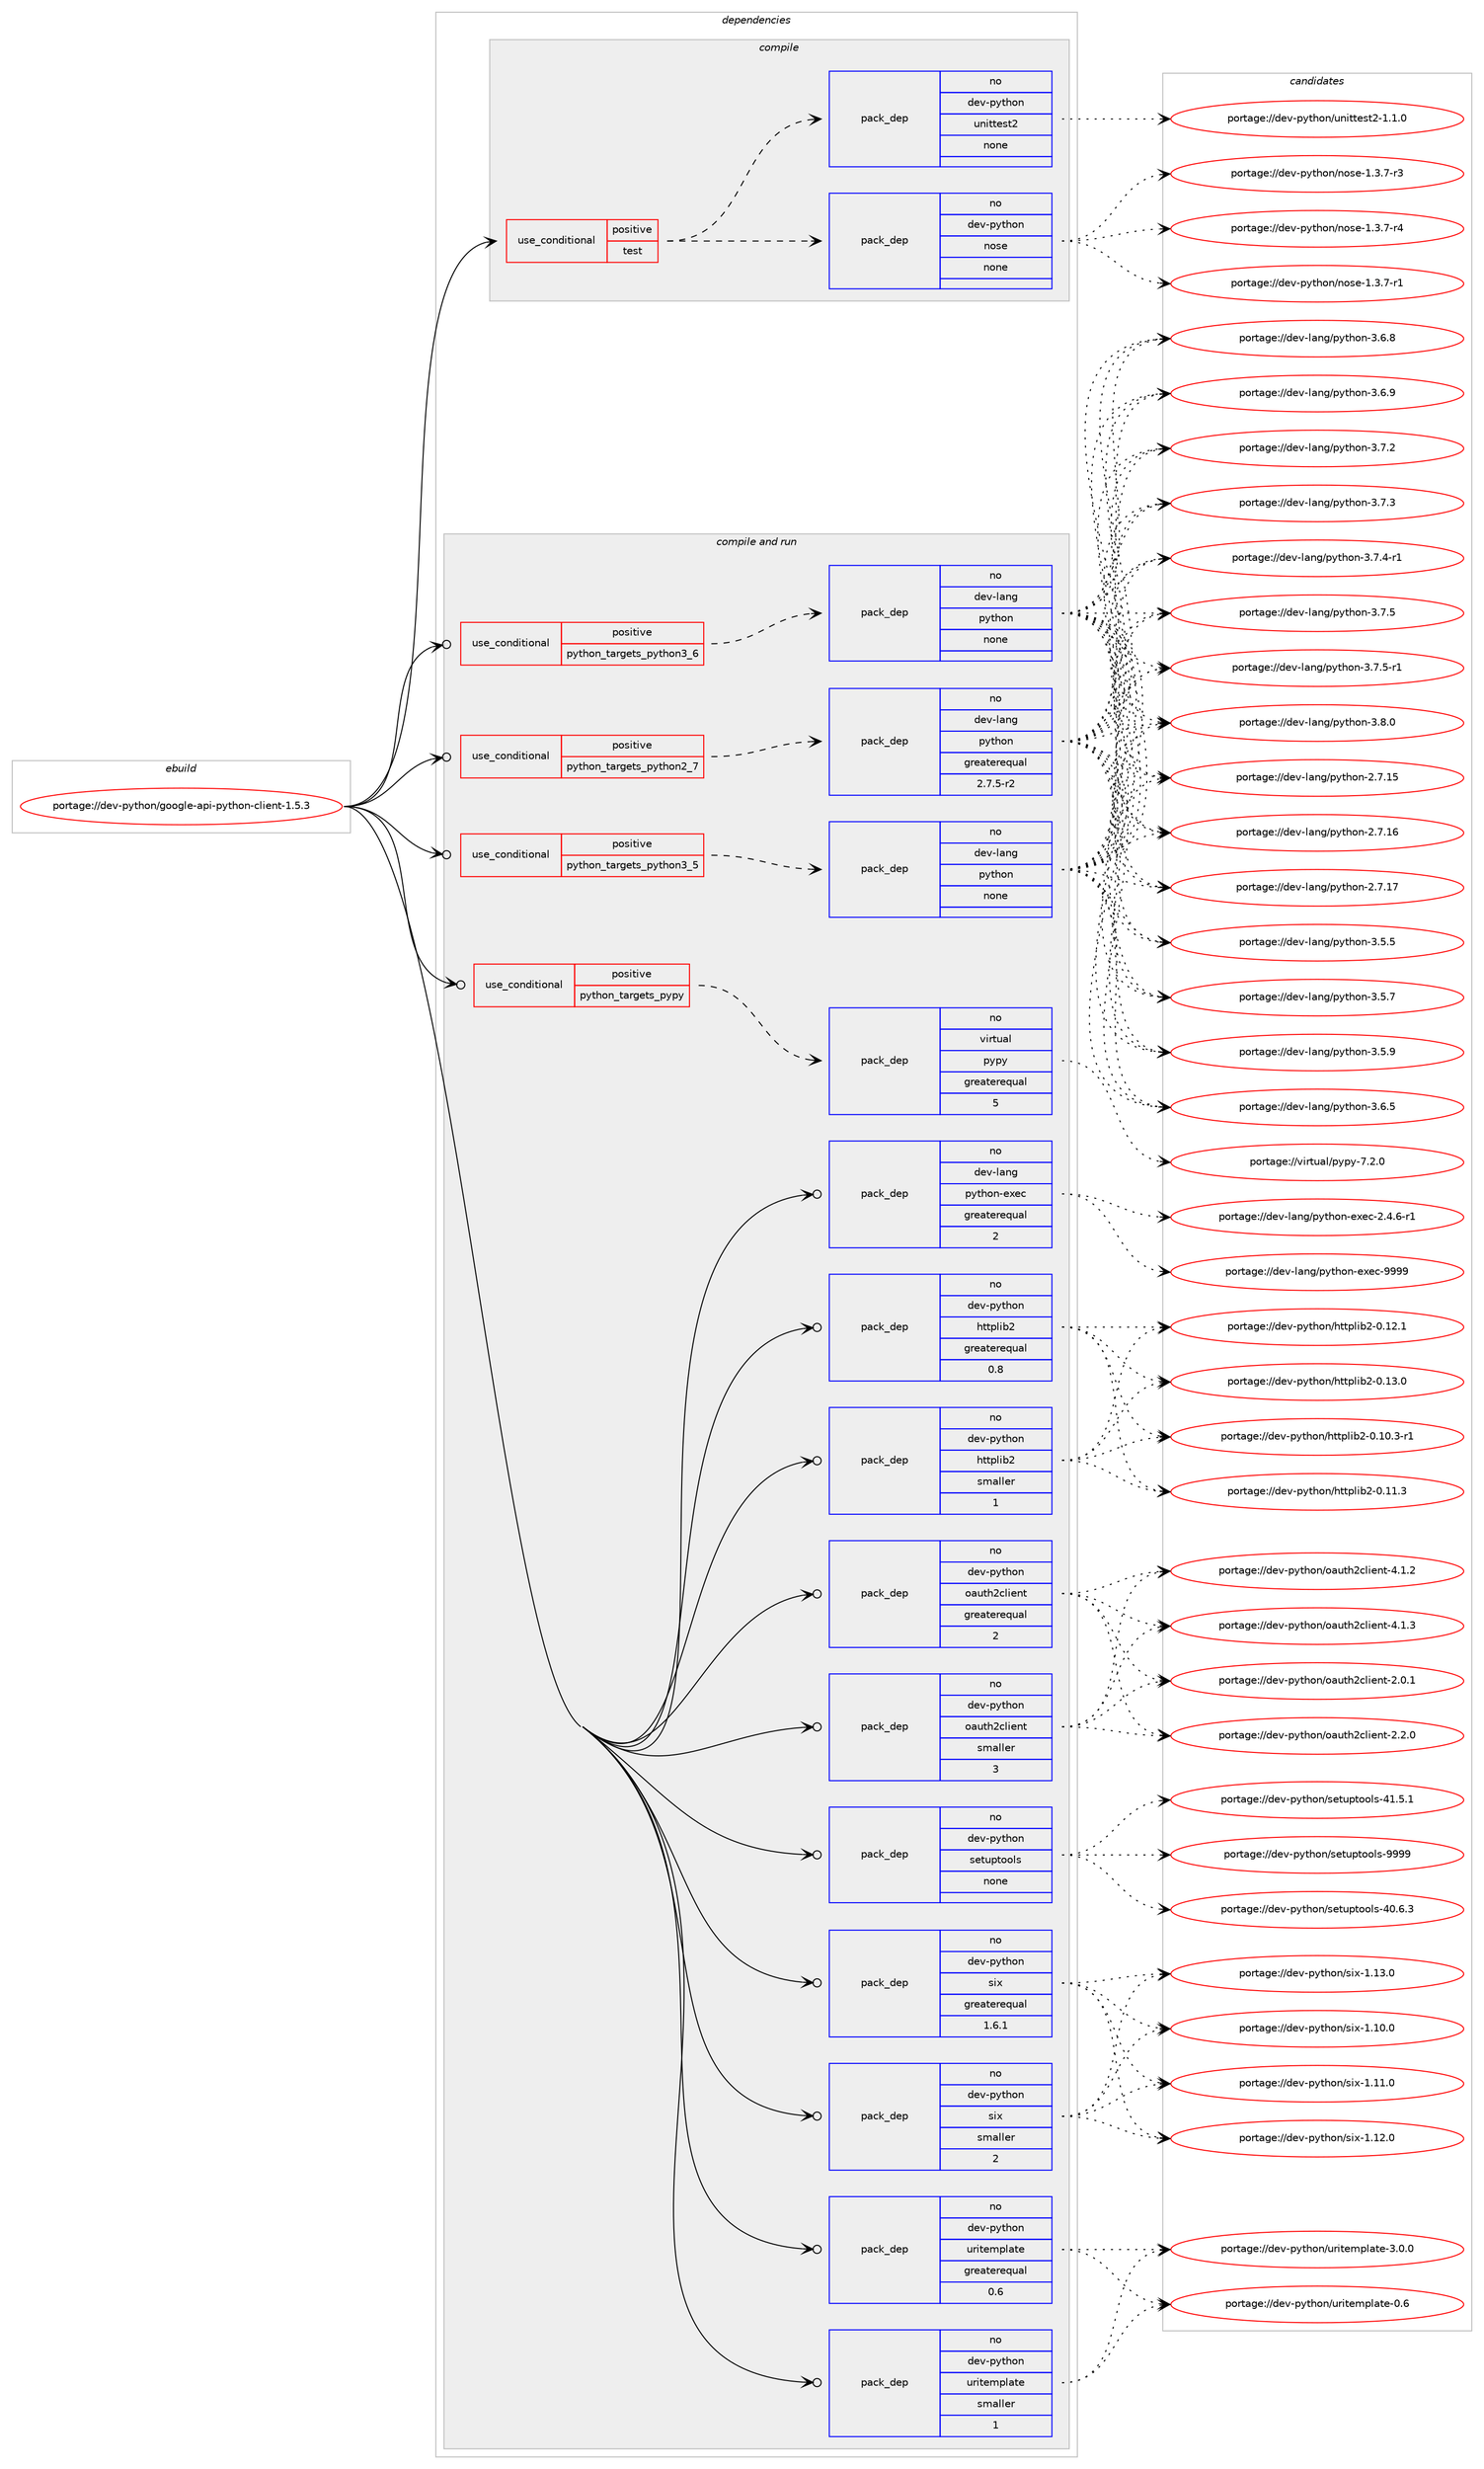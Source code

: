 digraph prolog {

# *************
# Graph options
# *************

newrank=true;
concentrate=true;
compound=true;
graph [rankdir=LR,fontname=Helvetica,fontsize=10,ranksep=1.5];#, ranksep=2.5, nodesep=0.2];
edge  [arrowhead=vee];
node  [fontname=Helvetica,fontsize=10];

# **********
# The ebuild
# **********

subgraph cluster_leftcol {
color=gray;
rank=same;
label=<<i>ebuild</i>>;
id [label="portage://dev-python/google-api-python-client-1.5.3", color=red, width=4, href="../dev-python/google-api-python-client-1.5.3.svg"];
}

# ****************
# The dependencies
# ****************

subgraph cluster_midcol {
color=gray;
label=<<i>dependencies</i>>;
subgraph cluster_compile {
fillcolor="#eeeeee";
style=filled;
label=<<i>compile</i>>;
subgraph cond29340 {
dependency141805 [label=<<TABLE BORDER="0" CELLBORDER="1" CELLSPACING="0" CELLPADDING="4"><TR><TD ROWSPAN="3" CELLPADDING="10">use_conditional</TD></TR><TR><TD>positive</TD></TR><TR><TD>test</TD></TR></TABLE>>, shape=none, color=red];
subgraph pack109144 {
dependency141806 [label=<<TABLE BORDER="0" CELLBORDER="1" CELLSPACING="0" CELLPADDING="4" WIDTH="220"><TR><TD ROWSPAN="6" CELLPADDING="30">pack_dep</TD></TR><TR><TD WIDTH="110">no</TD></TR><TR><TD>dev-python</TD></TR><TR><TD>nose</TD></TR><TR><TD>none</TD></TR><TR><TD></TD></TR></TABLE>>, shape=none, color=blue];
}
dependency141805:e -> dependency141806:w [weight=20,style="dashed",arrowhead="vee"];
subgraph pack109145 {
dependency141807 [label=<<TABLE BORDER="0" CELLBORDER="1" CELLSPACING="0" CELLPADDING="4" WIDTH="220"><TR><TD ROWSPAN="6" CELLPADDING="30">pack_dep</TD></TR><TR><TD WIDTH="110">no</TD></TR><TR><TD>dev-python</TD></TR><TR><TD>unittest2</TD></TR><TR><TD>none</TD></TR><TR><TD></TD></TR></TABLE>>, shape=none, color=blue];
}
dependency141805:e -> dependency141807:w [weight=20,style="dashed",arrowhead="vee"];
}
id:e -> dependency141805:w [weight=20,style="solid",arrowhead="vee"];
}
subgraph cluster_compileandrun {
fillcolor="#eeeeee";
style=filled;
label=<<i>compile and run</i>>;
subgraph cond29341 {
dependency141808 [label=<<TABLE BORDER="0" CELLBORDER="1" CELLSPACING="0" CELLPADDING="4"><TR><TD ROWSPAN="3" CELLPADDING="10">use_conditional</TD></TR><TR><TD>positive</TD></TR><TR><TD>python_targets_pypy</TD></TR></TABLE>>, shape=none, color=red];
subgraph pack109146 {
dependency141809 [label=<<TABLE BORDER="0" CELLBORDER="1" CELLSPACING="0" CELLPADDING="4" WIDTH="220"><TR><TD ROWSPAN="6" CELLPADDING="30">pack_dep</TD></TR><TR><TD WIDTH="110">no</TD></TR><TR><TD>virtual</TD></TR><TR><TD>pypy</TD></TR><TR><TD>greaterequal</TD></TR><TR><TD>5</TD></TR></TABLE>>, shape=none, color=blue];
}
dependency141808:e -> dependency141809:w [weight=20,style="dashed",arrowhead="vee"];
}
id:e -> dependency141808:w [weight=20,style="solid",arrowhead="odotvee"];
subgraph cond29342 {
dependency141810 [label=<<TABLE BORDER="0" CELLBORDER="1" CELLSPACING="0" CELLPADDING="4"><TR><TD ROWSPAN="3" CELLPADDING="10">use_conditional</TD></TR><TR><TD>positive</TD></TR><TR><TD>python_targets_python2_7</TD></TR></TABLE>>, shape=none, color=red];
subgraph pack109147 {
dependency141811 [label=<<TABLE BORDER="0" CELLBORDER="1" CELLSPACING="0" CELLPADDING="4" WIDTH="220"><TR><TD ROWSPAN="6" CELLPADDING="30">pack_dep</TD></TR><TR><TD WIDTH="110">no</TD></TR><TR><TD>dev-lang</TD></TR><TR><TD>python</TD></TR><TR><TD>greaterequal</TD></TR><TR><TD>2.7.5-r2</TD></TR></TABLE>>, shape=none, color=blue];
}
dependency141810:e -> dependency141811:w [weight=20,style="dashed",arrowhead="vee"];
}
id:e -> dependency141810:w [weight=20,style="solid",arrowhead="odotvee"];
subgraph cond29343 {
dependency141812 [label=<<TABLE BORDER="0" CELLBORDER="1" CELLSPACING="0" CELLPADDING="4"><TR><TD ROWSPAN="3" CELLPADDING="10">use_conditional</TD></TR><TR><TD>positive</TD></TR><TR><TD>python_targets_python3_5</TD></TR></TABLE>>, shape=none, color=red];
subgraph pack109148 {
dependency141813 [label=<<TABLE BORDER="0" CELLBORDER="1" CELLSPACING="0" CELLPADDING="4" WIDTH="220"><TR><TD ROWSPAN="6" CELLPADDING="30">pack_dep</TD></TR><TR><TD WIDTH="110">no</TD></TR><TR><TD>dev-lang</TD></TR><TR><TD>python</TD></TR><TR><TD>none</TD></TR><TR><TD></TD></TR></TABLE>>, shape=none, color=blue];
}
dependency141812:e -> dependency141813:w [weight=20,style="dashed",arrowhead="vee"];
}
id:e -> dependency141812:w [weight=20,style="solid",arrowhead="odotvee"];
subgraph cond29344 {
dependency141814 [label=<<TABLE BORDER="0" CELLBORDER="1" CELLSPACING="0" CELLPADDING="4"><TR><TD ROWSPAN="3" CELLPADDING="10">use_conditional</TD></TR><TR><TD>positive</TD></TR><TR><TD>python_targets_python3_6</TD></TR></TABLE>>, shape=none, color=red];
subgraph pack109149 {
dependency141815 [label=<<TABLE BORDER="0" CELLBORDER="1" CELLSPACING="0" CELLPADDING="4" WIDTH="220"><TR><TD ROWSPAN="6" CELLPADDING="30">pack_dep</TD></TR><TR><TD WIDTH="110">no</TD></TR><TR><TD>dev-lang</TD></TR><TR><TD>python</TD></TR><TR><TD>none</TD></TR><TR><TD></TD></TR></TABLE>>, shape=none, color=blue];
}
dependency141814:e -> dependency141815:w [weight=20,style="dashed",arrowhead="vee"];
}
id:e -> dependency141814:w [weight=20,style="solid",arrowhead="odotvee"];
subgraph pack109150 {
dependency141816 [label=<<TABLE BORDER="0" CELLBORDER="1" CELLSPACING="0" CELLPADDING="4" WIDTH="220"><TR><TD ROWSPAN="6" CELLPADDING="30">pack_dep</TD></TR><TR><TD WIDTH="110">no</TD></TR><TR><TD>dev-lang</TD></TR><TR><TD>python-exec</TD></TR><TR><TD>greaterequal</TD></TR><TR><TD>2</TD></TR></TABLE>>, shape=none, color=blue];
}
id:e -> dependency141816:w [weight=20,style="solid",arrowhead="odotvee"];
subgraph pack109151 {
dependency141817 [label=<<TABLE BORDER="0" CELLBORDER="1" CELLSPACING="0" CELLPADDING="4" WIDTH="220"><TR><TD ROWSPAN="6" CELLPADDING="30">pack_dep</TD></TR><TR><TD WIDTH="110">no</TD></TR><TR><TD>dev-python</TD></TR><TR><TD>httplib2</TD></TR><TR><TD>greaterequal</TD></TR><TR><TD>0.8</TD></TR></TABLE>>, shape=none, color=blue];
}
id:e -> dependency141817:w [weight=20,style="solid",arrowhead="odotvee"];
subgraph pack109152 {
dependency141818 [label=<<TABLE BORDER="0" CELLBORDER="1" CELLSPACING="0" CELLPADDING="4" WIDTH="220"><TR><TD ROWSPAN="6" CELLPADDING="30">pack_dep</TD></TR><TR><TD WIDTH="110">no</TD></TR><TR><TD>dev-python</TD></TR><TR><TD>httplib2</TD></TR><TR><TD>smaller</TD></TR><TR><TD>1</TD></TR></TABLE>>, shape=none, color=blue];
}
id:e -> dependency141818:w [weight=20,style="solid",arrowhead="odotvee"];
subgraph pack109153 {
dependency141819 [label=<<TABLE BORDER="0" CELLBORDER="1" CELLSPACING="0" CELLPADDING="4" WIDTH="220"><TR><TD ROWSPAN="6" CELLPADDING="30">pack_dep</TD></TR><TR><TD WIDTH="110">no</TD></TR><TR><TD>dev-python</TD></TR><TR><TD>oauth2client</TD></TR><TR><TD>greaterequal</TD></TR><TR><TD>2</TD></TR></TABLE>>, shape=none, color=blue];
}
id:e -> dependency141819:w [weight=20,style="solid",arrowhead="odotvee"];
subgraph pack109154 {
dependency141820 [label=<<TABLE BORDER="0" CELLBORDER="1" CELLSPACING="0" CELLPADDING="4" WIDTH="220"><TR><TD ROWSPAN="6" CELLPADDING="30">pack_dep</TD></TR><TR><TD WIDTH="110">no</TD></TR><TR><TD>dev-python</TD></TR><TR><TD>oauth2client</TD></TR><TR><TD>smaller</TD></TR><TR><TD>3</TD></TR></TABLE>>, shape=none, color=blue];
}
id:e -> dependency141820:w [weight=20,style="solid",arrowhead="odotvee"];
subgraph pack109155 {
dependency141821 [label=<<TABLE BORDER="0" CELLBORDER="1" CELLSPACING="0" CELLPADDING="4" WIDTH="220"><TR><TD ROWSPAN="6" CELLPADDING="30">pack_dep</TD></TR><TR><TD WIDTH="110">no</TD></TR><TR><TD>dev-python</TD></TR><TR><TD>setuptools</TD></TR><TR><TD>none</TD></TR><TR><TD></TD></TR></TABLE>>, shape=none, color=blue];
}
id:e -> dependency141821:w [weight=20,style="solid",arrowhead="odotvee"];
subgraph pack109156 {
dependency141822 [label=<<TABLE BORDER="0" CELLBORDER="1" CELLSPACING="0" CELLPADDING="4" WIDTH="220"><TR><TD ROWSPAN="6" CELLPADDING="30">pack_dep</TD></TR><TR><TD WIDTH="110">no</TD></TR><TR><TD>dev-python</TD></TR><TR><TD>six</TD></TR><TR><TD>greaterequal</TD></TR><TR><TD>1.6.1</TD></TR></TABLE>>, shape=none, color=blue];
}
id:e -> dependency141822:w [weight=20,style="solid",arrowhead="odotvee"];
subgraph pack109157 {
dependency141823 [label=<<TABLE BORDER="0" CELLBORDER="1" CELLSPACING="0" CELLPADDING="4" WIDTH="220"><TR><TD ROWSPAN="6" CELLPADDING="30">pack_dep</TD></TR><TR><TD WIDTH="110">no</TD></TR><TR><TD>dev-python</TD></TR><TR><TD>six</TD></TR><TR><TD>smaller</TD></TR><TR><TD>2</TD></TR></TABLE>>, shape=none, color=blue];
}
id:e -> dependency141823:w [weight=20,style="solid",arrowhead="odotvee"];
subgraph pack109158 {
dependency141824 [label=<<TABLE BORDER="0" CELLBORDER="1" CELLSPACING="0" CELLPADDING="4" WIDTH="220"><TR><TD ROWSPAN="6" CELLPADDING="30">pack_dep</TD></TR><TR><TD WIDTH="110">no</TD></TR><TR><TD>dev-python</TD></TR><TR><TD>uritemplate</TD></TR><TR><TD>greaterequal</TD></TR><TR><TD>0.6</TD></TR></TABLE>>, shape=none, color=blue];
}
id:e -> dependency141824:w [weight=20,style="solid",arrowhead="odotvee"];
subgraph pack109159 {
dependency141825 [label=<<TABLE BORDER="0" CELLBORDER="1" CELLSPACING="0" CELLPADDING="4" WIDTH="220"><TR><TD ROWSPAN="6" CELLPADDING="30">pack_dep</TD></TR><TR><TD WIDTH="110">no</TD></TR><TR><TD>dev-python</TD></TR><TR><TD>uritemplate</TD></TR><TR><TD>smaller</TD></TR><TR><TD>1</TD></TR></TABLE>>, shape=none, color=blue];
}
id:e -> dependency141825:w [weight=20,style="solid",arrowhead="odotvee"];
}
subgraph cluster_run {
fillcolor="#eeeeee";
style=filled;
label=<<i>run</i>>;
}
}

# **************
# The candidates
# **************

subgraph cluster_choices {
rank=same;
color=gray;
label=<<i>candidates</i>>;

subgraph choice109144 {
color=black;
nodesep=1;
choiceportage10010111845112121116104111110471101111151014549465146554511449 [label="portage://dev-python/nose-1.3.7-r1", color=red, width=4,href="../dev-python/nose-1.3.7-r1.svg"];
choiceportage10010111845112121116104111110471101111151014549465146554511451 [label="portage://dev-python/nose-1.3.7-r3", color=red, width=4,href="../dev-python/nose-1.3.7-r3.svg"];
choiceportage10010111845112121116104111110471101111151014549465146554511452 [label="portage://dev-python/nose-1.3.7-r4", color=red, width=4,href="../dev-python/nose-1.3.7-r4.svg"];
dependency141806:e -> choiceportage10010111845112121116104111110471101111151014549465146554511449:w [style=dotted,weight="100"];
dependency141806:e -> choiceportage10010111845112121116104111110471101111151014549465146554511451:w [style=dotted,weight="100"];
dependency141806:e -> choiceportage10010111845112121116104111110471101111151014549465146554511452:w [style=dotted,weight="100"];
}
subgraph choice109145 {
color=black;
nodesep=1;
choiceportage100101118451121211161041111104711711010511611610111511650454946494648 [label="portage://dev-python/unittest2-1.1.0", color=red, width=4,href="../dev-python/unittest2-1.1.0.svg"];
dependency141807:e -> choiceportage100101118451121211161041111104711711010511611610111511650454946494648:w [style=dotted,weight="100"];
}
subgraph choice109146 {
color=black;
nodesep=1;
choiceportage1181051141161179710847112121112121455546504648 [label="portage://virtual/pypy-7.2.0", color=red, width=4,href="../virtual/pypy-7.2.0.svg"];
dependency141809:e -> choiceportage1181051141161179710847112121112121455546504648:w [style=dotted,weight="100"];
}
subgraph choice109147 {
color=black;
nodesep=1;
choiceportage10010111845108971101034711212111610411111045504655464953 [label="portage://dev-lang/python-2.7.15", color=red, width=4,href="../dev-lang/python-2.7.15.svg"];
choiceportage10010111845108971101034711212111610411111045504655464954 [label="portage://dev-lang/python-2.7.16", color=red, width=4,href="../dev-lang/python-2.7.16.svg"];
choiceportage10010111845108971101034711212111610411111045504655464955 [label="portage://dev-lang/python-2.7.17", color=red, width=4,href="../dev-lang/python-2.7.17.svg"];
choiceportage100101118451089711010347112121116104111110455146534653 [label="portage://dev-lang/python-3.5.5", color=red, width=4,href="../dev-lang/python-3.5.5.svg"];
choiceportage100101118451089711010347112121116104111110455146534655 [label="portage://dev-lang/python-3.5.7", color=red, width=4,href="../dev-lang/python-3.5.7.svg"];
choiceportage100101118451089711010347112121116104111110455146534657 [label="portage://dev-lang/python-3.5.9", color=red, width=4,href="../dev-lang/python-3.5.9.svg"];
choiceportage100101118451089711010347112121116104111110455146544653 [label="portage://dev-lang/python-3.6.5", color=red, width=4,href="../dev-lang/python-3.6.5.svg"];
choiceportage100101118451089711010347112121116104111110455146544656 [label="portage://dev-lang/python-3.6.8", color=red, width=4,href="../dev-lang/python-3.6.8.svg"];
choiceportage100101118451089711010347112121116104111110455146544657 [label="portage://dev-lang/python-3.6.9", color=red, width=4,href="../dev-lang/python-3.6.9.svg"];
choiceportage100101118451089711010347112121116104111110455146554650 [label="portage://dev-lang/python-3.7.2", color=red, width=4,href="../dev-lang/python-3.7.2.svg"];
choiceportage100101118451089711010347112121116104111110455146554651 [label="portage://dev-lang/python-3.7.3", color=red, width=4,href="../dev-lang/python-3.7.3.svg"];
choiceportage1001011184510897110103471121211161041111104551465546524511449 [label="portage://dev-lang/python-3.7.4-r1", color=red, width=4,href="../dev-lang/python-3.7.4-r1.svg"];
choiceportage100101118451089711010347112121116104111110455146554653 [label="portage://dev-lang/python-3.7.5", color=red, width=4,href="../dev-lang/python-3.7.5.svg"];
choiceportage1001011184510897110103471121211161041111104551465546534511449 [label="portage://dev-lang/python-3.7.5-r1", color=red, width=4,href="../dev-lang/python-3.7.5-r1.svg"];
choiceportage100101118451089711010347112121116104111110455146564648 [label="portage://dev-lang/python-3.8.0", color=red, width=4,href="../dev-lang/python-3.8.0.svg"];
dependency141811:e -> choiceportage10010111845108971101034711212111610411111045504655464953:w [style=dotted,weight="100"];
dependency141811:e -> choiceportage10010111845108971101034711212111610411111045504655464954:w [style=dotted,weight="100"];
dependency141811:e -> choiceportage10010111845108971101034711212111610411111045504655464955:w [style=dotted,weight="100"];
dependency141811:e -> choiceportage100101118451089711010347112121116104111110455146534653:w [style=dotted,weight="100"];
dependency141811:e -> choiceportage100101118451089711010347112121116104111110455146534655:w [style=dotted,weight="100"];
dependency141811:e -> choiceportage100101118451089711010347112121116104111110455146534657:w [style=dotted,weight="100"];
dependency141811:e -> choiceportage100101118451089711010347112121116104111110455146544653:w [style=dotted,weight="100"];
dependency141811:e -> choiceportage100101118451089711010347112121116104111110455146544656:w [style=dotted,weight="100"];
dependency141811:e -> choiceportage100101118451089711010347112121116104111110455146544657:w [style=dotted,weight="100"];
dependency141811:e -> choiceportage100101118451089711010347112121116104111110455146554650:w [style=dotted,weight="100"];
dependency141811:e -> choiceportage100101118451089711010347112121116104111110455146554651:w [style=dotted,weight="100"];
dependency141811:e -> choiceportage1001011184510897110103471121211161041111104551465546524511449:w [style=dotted,weight="100"];
dependency141811:e -> choiceportage100101118451089711010347112121116104111110455146554653:w [style=dotted,weight="100"];
dependency141811:e -> choiceportage1001011184510897110103471121211161041111104551465546534511449:w [style=dotted,weight="100"];
dependency141811:e -> choiceportage100101118451089711010347112121116104111110455146564648:w [style=dotted,weight="100"];
}
subgraph choice109148 {
color=black;
nodesep=1;
choiceportage10010111845108971101034711212111610411111045504655464953 [label="portage://dev-lang/python-2.7.15", color=red, width=4,href="../dev-lang/python-2.7.15.svg"];
choiceportage10010111845108971101034711212111610411111045504655464954 [label="portage://dev-lang/python-2.7.16", color=red, width=4,href="../dev-lang/python-2.7.16.svg"];
choiceportage10010111845108971101034711212111610411111045504655464955 [label="portage://dev-lang/python-2.7.17", color=red, width=4,href="../dev-lang/python-2.7.17.svg"];
choiceportage100101118451089711010347112121116104111110455146534653 [label="portage://dev-lang/python-3.5.5", color=red, width=4,href="../dev-lang/python-3.5.5.svg"];
choiceportage100101118451089711010347112121116104111110455146534655 [label="portage://dev-lang/python-3.5.7", color=red, width=4,href="../dev-lang/python-3.5.7.svg"];
choiceportage100101118451089711010347112121116104111110455146534657 [label="portage://dev-lang/python-3.5.9", color=red, width=4,href="../dev-lang/python-3.5.9.svg"];
choiceportage100101118451089711010347112121116104111110455146544653 [label="portage://dev-lang/python-3.6.5", color=red, width=4,href="../dev-lang/python-3.6.5.svg"];
choiceportage100101118451089711010347112121116104111110455146544656 [label="portage://dev-lang/python-3.6.8", color=red, width=4,href="../dev-lang/python-3.6.8.svg"];
choiceportage100101118451089711010347112121116104111110455146544657 [label="portage://dev-lang/python-3.6.9", color=red, width=4,href="../dev-lang/python-3.6.9.svg"];
choiceportage100101118451089711010347112121116104111110455146554650 [label="portage://dev-lang/python-3.7.2", color=red, width=4,href="../dev-lang/python-3.7.2.svg"];
choiceportage100101118451089711010347112121116104111110455146554651 [label="portage://dev-lang/python-3.7.3", color=red, width=4,href="../dev-lang/python-3.7.3.svg"];
choiceportage1001011184510897110103471121211161041111104551465546524511449 [label="portage://dev-lang/python-3.7.4-r1", color=red, width=4,href="../dev-lang/python-3.7.4-r1.svg"];
choiceportage100101118451089711010347112121116104111110455146554653 [label="portage://dev-lang/python-3.7.5", color=red, width=4,href="../dev-lang/python-3.7.5.svg"];
choiceportage1001011184510897110103471121211161041111104551465546534511449 [label="portage://dev-lang/python-3.7.5-r1", color=red, width=4,href="../dev-lang/python-3.7.5-r1.svg"];
choiceportage100101118451089711010347112121116104111110455146564648 [label="portage://dev-lang/python-3.8.0", color=red, width=4,href="../dev-lang/python-3.8.0.svg"];
dependency141813:e -> choiceportage10010111845108971101034711212111610411111045504655464953:w [style=dotted,weight="100"];
dependency141813:e -> choiceportage10010111845108971101034711212111610411111045504655464954:w [style=dotted,weight="100"];
dependency141813:e -> choiceportage10010111845108971101034711212111610411111045504655464955:w [style=dotted,weight="100"];
dependency141813:e -> choiceportage100101118451089711010347112121116104111110455146534653:w [style=dotted,weight="100"];
dependency141813:e -> choiceportage100101118451089711010347112121116104111110455146534655:w [style=dotted,weight="100"];
dependency141813:e -> choiceportage100101118451089711010347112121116104111110455146534657:w [style=dotted,weight="100"];
dependency141813:e -> choiceportage100101118451089711010347112121116104111110455146544653:w [style=dotted,weight="100"];
dependency141813:e -> choiceportage100101118451089711010347112121116104111110455146544656:w [style=dotted,weight="100"];
dependency141813:e -> choiceportage100101118451089711010347112121116104111110455146544657:w [style=dotted,weight="100"];
dependency141813:e -> choiceportage100101118451089711010347112121116104111110455146554650:w [style=dotted,weight="100"];
dependency141813:e -> choiceportage100101118451089711010347112121116104111110455146554651:w [style=dotted,weight="100"];
dependency141813:e -> choiceportage1001011184510897110103471121211161041111104551465546524511449:w [style=dotted,weight="100"];
dependency141813:e -> choiceportage100101118451089711010347112121116104111110455146554653:w [style=dotted,weight="100"];
dependency141813:e -> choiceportage1001011184510897110103471121211161041111104551465546534511449:w [style=dotted,weight="100"];
dependency141813:e -> choiceportage100101118451089711010347112121116104111110455146564648:w [style=dotted,weight="100"];
}
subgraph choice109149 {
color=black;
nodesep=1;
choiceportage10010111845108971101034711212111610411111045504655464953 [label="portage://dev-lang/python-2.7.15", color=red, width=4,href="../dev-lang/python-2.7.15.svg"];
choiceportage10010111845108971101034711212111610411111045504655464954 [label="portage://dev-lang/python-2.7.16", color=red, width=4,href="../dev-lang/python-2.7.16.svg"];
choiceportage10010111845108971101034711212111610411111045504655464955 [label="portage://dev-lang/python-2.7.17", color=red, width=4,href="../dev-lang/python-2.7.17.svg"];
choiceportage100101118451089711010347112121116104111110455146534653 [label="portage://dev-lang/python-3.5.5", color=red, width=4,href="../dev-lang/python-3.5.5.svg"];
choiceportage100101118451089711010347112121116104111110455146534655 [label="portage://dev-lang/python-3.5.7", color=red, width=4,href="../dev-lang/python-3.5.7.svg"];
choiceportage100101118451089711010347112121116104111110455146534657 [label="portage://dev-lang/python-3.5.9", color=red, width=4,href="../dev-lang/python-3.5.9.svg"];
choiceportage100101118451089711010347112121116104111110455146544653 [label="portage://dev-lang/python-3.6.5", color=red, width=4,href="../dev-lang/python-3.6.5.svg"];
choiceportage100101118451089711010347112121116104111110455146544656 [label="portage://dev-lang/python-3.6.8", color=red, width=4,href="../dev-lang/python-3.6.8.svg"];
choiceportage100101118451089711010347112121116104111110455146544657 [label="portage://dev-lang/python-3.6.9", color=red, width=4,href="../dev-lang/python-3.6.9.svg"];
choiceportage100101118451089711010347112121116104111110455146554650 [label="portage://dev-lang/python-3.7.2", color=red, width=4,href="../dev-lang/python-3.7.2.svg"];
choiceportage100101118451089711010347112121116104111110455146554651 [label="portage://dev-lang/python-3.7.3", color=red, width=4,href="../dev-lang/python-3.7.3.svg"];
choiceportage1001011184510897110103471121211161041111104551465546524511449 [label="portage://dev-lang/python-3.7.4-r1", color=red, width=4,href="../dev-lang/python-3.7.4-r1.svg"];
choiceportage100101118451089711010347112121116104111110455146554653 [label="portage://dev-lang/python-3.7.5", color=red, width=4,href="../dev-lang/python-3.7.5.svg"];
choiceportage1001011184510897110103471121211161041111104551465546534511449 [label="portage://dev-lang/python-3.7.5-r1", color=red, width=4,href="../dev-lang/python-3.7.5-r1.svg"];
choiceportage100101118451089711010347112121116104111110455146564648 [label="portage://dev-lang/python-3.8.0", color=red, width=4,href="../dev-lang/python-3.8.0.svg"];
dependency141815:e -> choiceportage10010111845108971101034711212111610411111045504655464953:w [style=dotted,weight="100"];
dependency141815:e -> choiceportage10010111845108971101034711212111610411111045504655464954:w [style=dotted,weight="100"];
dependency141815:e -> choiceportage10010111845108971101034711212111610411111045504655464955:w [style=dotted,weight="100"];
dependency141815:e -> choiceportage100101118451089711010347112121116104111110455146534653:w [style=dotted,weight="100"];
dependency141815:e -> choiceportage100101118451089711010347112121116104111110455146534655:w [style=dotted,weight="100"];
dependency141815:e -> choiceportage100101118451089711010347112121116104111110455146534657:w [style=dotted,weight="100"];
dependency141815:e -> choiceportage100101118451089711010347112121116104111110455146544653:w [style=dotted,weight="100"];
dependency141815:e -> choiceportage100101118451089711010347112121116104111110455146544656:w [style=dotted,weight="100"];
dependency141815:e -> choiceportage100101118451089711010347112121116104111110455146544657:w [style=dotted,weight="100"];
dependency141815:e -> choiceportage100101118451089711010347112121116104111110455146554650:w [style=dotted,weight="100"];
dependency141815:e -> choiceportage100101118451089711010347112121116104111110455146554651:w [style=dotted,weight="100"];
dependency141815:e -> choiceportage1001011184510897110103471121211161041111104551465546524511449:w [style=dotted,weight="100"];
dependency141815:e -> choiceportage100101118451089711010347112121116104111110455146554653:w [style=dotted,weight="100"];
dependency141815:e -> choiceportage1001011184510897110103471121211161041111104551465546534511449:w [style=dotted,weight="100"];
dependency141815:e -> choiceportage100101118451089711010347112121116104111110455146564648:w [style=dotted,weight="100"];
}
subgraph choice109150 {
color=black;
nodesep=1;
choiceportage10010111845108971101034711212111610411111045101120101994550465246544511449 [label="portage://dev-lang/python-exec-2.4.6-r1", color=red, width=4,href="../dev-lang/python-exec-2.4.6-r1.svg"];
choiceportage10010111845108971101034711212111610411111045101120101994557575757 [label="portage://dev-lang/python-exec-9999", color=red, width=4,href="../dev-lang/python-exec-9999.svg"];
dependency141816:e -> choiceportage10010111845108971101034711212111610411111045101120101994550465246544511449:w [style=dotted,weight="100"];
dependency141816:e -> choiceportage10010111845108971101034711212111610411111045101120101994557575757:w [style=dotted,weight="100"];
}
subgraph choice109151 {
color=black;
nodesep=1;
choiceportage10010111845112121116104111110471041161161121081059850454846494846514511449 [label="portage://dev-python/httplib2-0.10.3-r1", color=red, width=4,href="../dev-python/httplib2-0.10.3-r1.svg"];
choiceportage1001011184511212111610411111047104116116112108105985045484649494651 [label="portage://dev-python/httplib2-0.11.3", color=red, width=4,href="../dev-python/httplib2-0.11.3.svg"];
choiceportage1001011184511212111610411111047104116116112108105985045484649504649 [label="portage://dev-python/httplib2-0.12.1", color=red, width=4,href="../dev-python/httplib2-0.12.1.svg"];
choiceportage1001011184511212111610411111047104116116112108105985045484649514648 [label="portage://dev-python/httplib2-0.13.0", color=red, width=4,href="../dev-python/httplib2-0.13.0.svg"];
dependency141817:e -> choiceportage10010111845112121116104111110471041161161121081059850454846494846514511449:w [style=dotted,weight="100"];
dependency141817:e -> choiceportage1001011184511212111610411111047104116116112108105985045484649494651:w [style=dotted,weight="100"];
dependency141817:e -> choiceportage1001011184511212111610411111047104116116112108105985045484649504649:w [style=dotted,weight="100"];
dependency141817:e -> choiceportage1001011184511212111610411111047104116116112108105985045484649514648:w [style=dotted,weight="100"];
}
subgraph choice109152 {
color=black;
nodesep=1;
choiceportage10010111845112121116104111110471041161161121081059850454846494846514511449 [label="portage://dev-python/httplib2-0.10.3-r1", color=red, width=4,href="../dev-python/httplib2-0.10.3-r1.svg"];
choiceportage1001011184511212111610411111047104116116112108105985045484649494651 [label="portage://dev-python/httplib2-0.11.3", color=red, width=4,href="../dev-python/httplib2-0.11.3.svg"];
choiceportage1001011184511212111610411111047104116116112108105985045484649504649 [label="portage://dev-python/httplib2-0.12.1", color=red, width=4,href="../dev-python/httplib2-0.12.1.svg"];
choiceportage1001011184511212111610411111047104116116112108105985045484649514648 [label="portage://dev-python/httplib2-0.13.0", color=red, width=4,href="../dev-python/httplib2-0.13.0.svg"];
dependency141818:e -> choiceportage10010111845112121116104111110471041161161121081059850454846494846514511449:w [style=dotted,weight="100"];
dependency141818:e -> choiceportage1001011184511212111610411111047104116116112108105985045484649494651:w [style=dotted,weight="100"];
dependency141818:e -> choiceportage1001011184511212111610411111047104116116112108105985045484649504649:w [style=dotted,weight="100"];
dependency141818:e -> choiceportage1001011184511212111610411111047104116116112108105985045484649514648:w [style=dotted,weight="100"];
}
subgraph choice109153 {
color=black;
nodesep=1;
choiceportage1001011184511212111610411111047111971171161045099108105101110116455046484649 [label="portage://dev-python/oauth2client-2.0.1", color=red, width=4,href="../dev-python/oauth2client-2.0.1.svg"];
choiceportage1001011184511212111610411111047111971171161045099108105101110116455046504648 [label="portage://dev-python/oauth2client-2.2.0", color=red, width=4,href="../dev-python/oauth2client-2.2.0.svg"];
choiceportage1001011184511212111610411111047111971171161045099108105101110116455246494650 [label="portage://dev-python/oauth2client-4.1.2", color=red, width=4,href="../dev-python/oauth2client-4.1.2.svg"];
choiceportage1001011184511212111610411111047111971171161045099108105101110116455246494651 [label="portage://dev-python/oauth2client-4.1.3", color=red, width=4,href="../dev-python/oauth2client-4.1.3.svg"];
dependency141819:e -> choiceportage1001011184511212111610411111047111971171161045099108105101110116455046484649:w [style=dotted,weight="100"];
dependency141819:e -> choiceportage1001011184511212111610411111047111971171161045099108105101110116455046504648:w [style=dotted,weight="100"];
dependency141819:e -> choiceportage1001011184511212111610411111047111971171161045099108105101110116455246494650:w [style=dotted,weight="100"];
dependency141819:e -> choiceportage1001011184511212111610411111047111971171161045099108105101110116455246494651:w [style=dotted,weight="100"];
}
subgraph choice109154 {
color=black;
nodesep=1;
choiceportage1001011184511212111610411111047111971171161045099108105101110116455046484649 [label="portage://dev-python/oauth2client-2.0.1", color=red, width=4,href="../dev-python/oauth2client-2.0.1.svg"];
choiceportage1001011184511212111610411111047111971171161045099108105101110116455046504648 [label="portage://dev-python/oauth2client-2.2.0", color=red, width=4,href="../dev-python/oauth2client-2.2.0.svg"];
choiceportage1001011184511212111610411111047111971171161045099108105101110116455246494650 [label="portage://dev-python/oauth2client-4.1.2", color=red, width=4,href="../dev-python/oauth2client-4.1.2.svg"];
choiceportage1001011184511212111610411111047111971171161045099108105101110116455246494651 [label="portage://dev-python/oauth2client-4.1.3", color=red, width=4,href="../dev-python/oauth2client-4.1.3.svg"];
dependency141820:e -> choiceportage1001011184511212111610411111047111971171161045099108105101110116455046484649:w [style=dotted,weight="100"];
dependency141820:e -> choiceportage1001011184511212111610411111047111971171161045099108105101110116455046504648:w [style=dotted,weight="100"];
dependency141820:e -> choiceportage1001011184511212111610411111047111971171161045099108105101110116455246494650:w [style=dotted,weight="100"];
dependency141820:e -> choiceportage1001011184511212111610411111047111971171161045099108105101110116455246494651:w [style=dotted,weight="100"];
}
subgraph choice109155 {
color=black;
nodesep=1;
choiceportage100101118451121211161041111104711510111611711211611111110811545524846544651 [label="portage://dev-python/setuptools-40.6.3", color=red, width=4,href="../dev-python/setuptools-40.6.3.svg"];
choiceportage100101118451121211161041111104711510111611711211611111110811545524946534649 [label="portage://dev-python/setuptools-41.5.1", color=red, width=4,href="../dev-python/setuptools-41.5.1.svg"];
choiceportage10010111845112121116104111110471151011161171121161111111081154557575757 [label="portage://dev-python/setuptools-9999", color=red, width=4,href="../dev-python/setuptools-9999.svg"];
dependency141821:e -> choiceportage100101118451121211161041111104711510111611711211611111110811545524846544651:w [style=dotted,weight="100"];
dependency141821:e -> choiceportage100101118451121211161041111104711510111611711211611111110811545524946534649:w [style=dotted,weight="100"];
dependency141821:e -> choiceportage10010111845112121116104111110471151011161171121161111111081154557575757:w [style=dotted,weight="100"];
}
subgraph choice109156 {
color=black;
nodesep=1;
choiceportage100101118451121211161041111104711510512045494649484648 [label="portage://dev-python/six-1.10.0", color=red, width=4,href="../dev-python/six-1.10.0.svg"];
choiceportage100101118451121211161041111104711510512045494649494648 [label="portage://dev-python/six-1.11.0", color=red, width=4,href="../dev-python/six-1.11.0.svg"];
choiceportage100101118451121211161041111104711510512045494649504648 [label="portage://dev-python/six-1.12.0", color=red, width=4,href="../dev-python/six-1.12.0.svg"];
choiceportage100101118451121211161041111104711510512045494649514648 [label="portage://dev-python/six-1.13.0", color=red, width=4,href="../dev-python/six-1.13.0.svg"];
dependency141822:e -> choiceportage100101118451121211161041111104711510512045494649484648:w [style=dotted,weight="100"];
dependency141822:e -> choiceportage100101118451121211161041111104711510512045494649494648:w [style=dotted,weight="100"];
dependency141822:e -> choiceportage100101118451121211161041111104711510512045494649504648:w [style=dotted,weight="100"];
dependency141822:e -> choiceportage100101118451121211161041111104711510512045494649514648:w [style=dotted,weight="100"];
}
subgraph choice109157 {
color=black;
nodesep=1;
choiceportage100101118451121211161041111104711510512045494649484648 [label="portage://dev-python/six-1.10.0", color=red, width=4,href="../dev-python/six-1.10.0.svg"];
choiceportage100101118451121211161041111104711510512045494649494648 [label="portage://dev-python/six-1.11.0", color=red, width=4,href="../dev-python/six-1.11.0.svg"];
choiceportage100101118451121211161041111104711510512045494649504648 [label="portage://dev-python/six-1.12.0", color=red, width=4,href="../dev-python/six-1.12.0.svg"];
choiceportage100101118451121211161041111104711510512045494649514648 [label="portage://dev-python/six-1.13.0", color=red, width=4,href="../dev-python/six-1.13.0.svg"];
dependency141823:e -> choiceportage100101118451121211161041111104711510512045494649484648:w [style=dotted,weight="100"];
dependency141823:e -> choiceportage100101118451121211161041111104711510512045494649494648:w [style=dotted,weight="100"];
dependency141823:e -> choiceportage100101118451121211161041111104711510512045494649504648:w [style=dotted,weight="100"];
dependency141823:e -> choiceportage100101118451121211161041111104711510512045494649514648:w [style=dotted,weight="100"];
}
subgraph choice109158 {
color=black;
nodesep=1;
choiceportage10010111845112121116104111110471171141051161011091121089711610145484654 [label="portage://dev-python/uritemplate-0.6", color=red, width=4,href="../dev-python/uritemplate-0.6.svg"];
choiceportage100101118451121211161041111104711711410511610110911210897116101455146484648 [label="portage://dev-python/uritemplate-3.0.0", color=red, width=4,href="../dev-python/uritemplate-3.0.0.svg"];
dependency141824:e -> choiceportage10010111845112121116104111110471171141051161011091121089711610145484654:w [style=dotted,weight="100"];
dependency141824:e -> choiceportage100101118451121211161041111104711711410511610110911210897116101455146484648:w [style=dotted,weight="100"];
}
subgraph choice109159 {
color=black;
nodesep=1;
choiceportage10010111845112121116104111110471171141051161011091121089711610145484654 [label="portage://dev-python/uritemplate-0.6", color=red, width=4,href="../dev-python/uritemplate-0.6.svg"];
choiceportage100101118451121211161041111104711711410511610110911210897116101455146484648 [label="portage://dev-python/uritemplate-3.0.0", color=red, width=4,href="../dev-python/uritemplate-3.0.0.svg"];
dependency141825:e -> choiceportage10010111845112121116104111110471171141051161011091121089711610145484654:w [style=dotted,weight="100"];
dependency141825:e -> choiceportage100101118451121211161041111104711711410511610110911210897116101455146484648:w [style=dotted,weight="100"];
}
}

}
